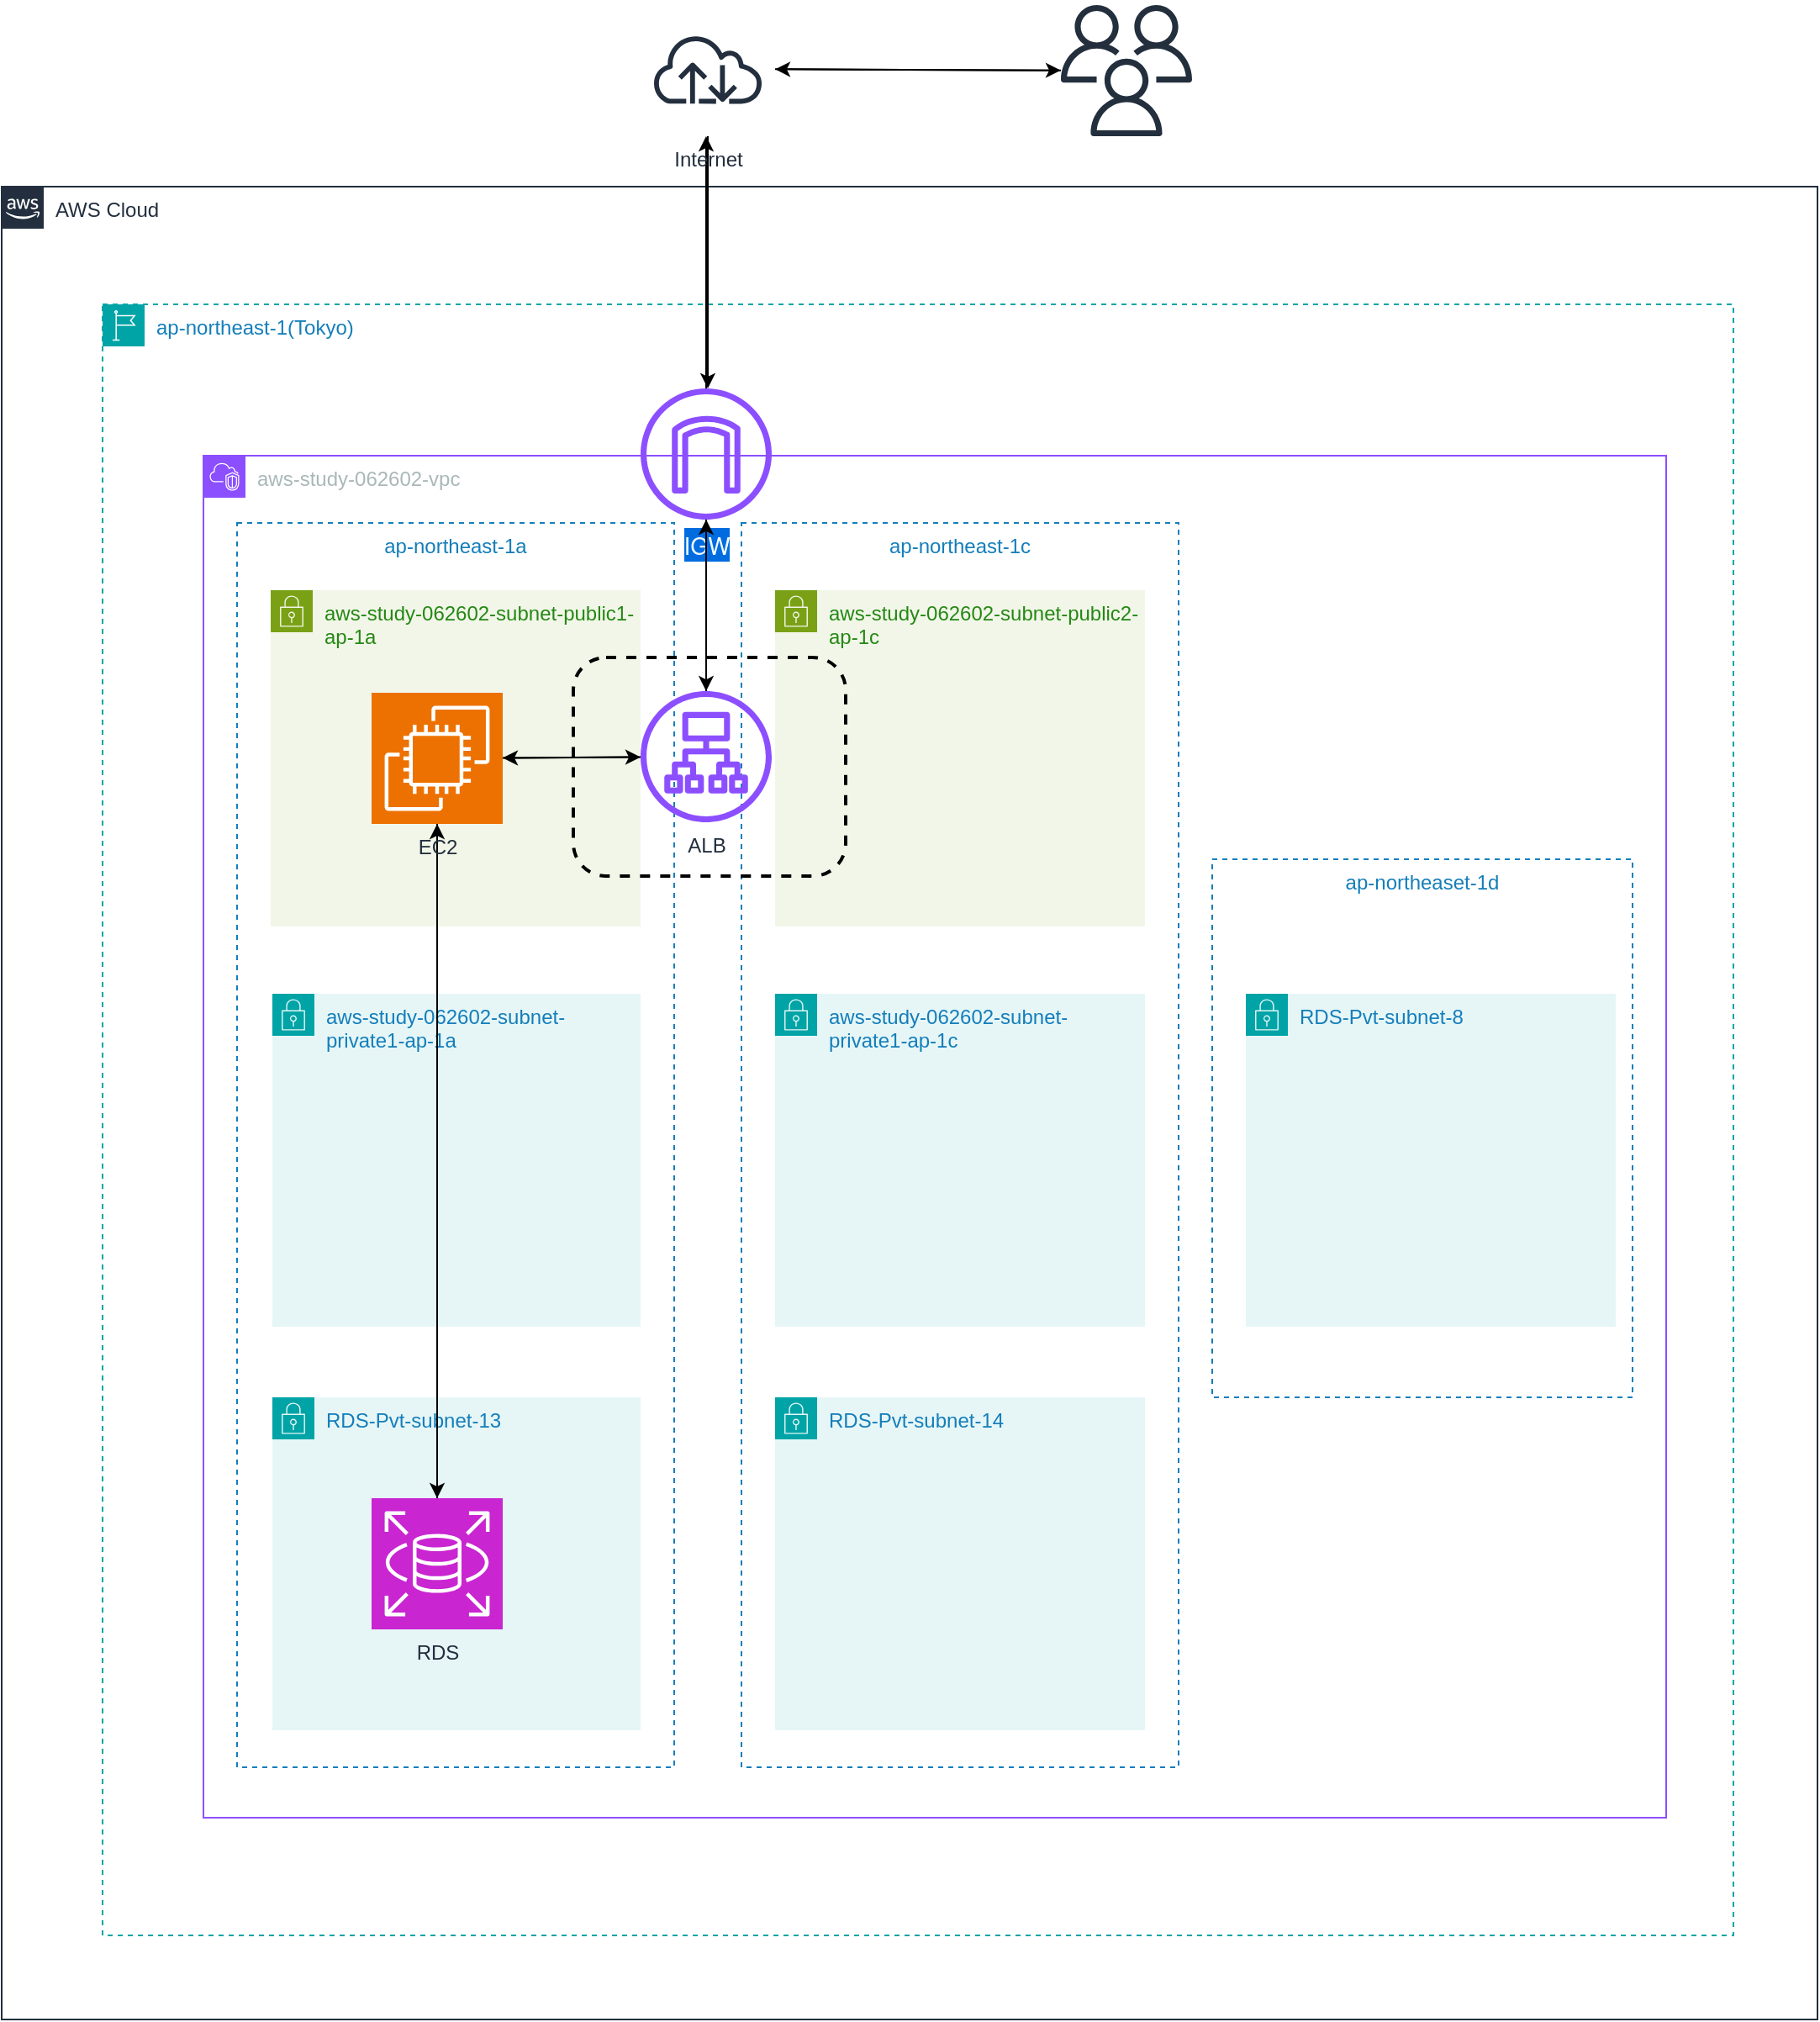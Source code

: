 <mxfile>
    <diagram id="NCd8ddXup4r9nLZ1PZ9U" name="ページ1">
        <mxGraphModel dx="1181" dy="403" grid="1" gridSize="10" guides="1" tooltips="1" connect="1" arrows="1" fold="1" page="1" pageScale="1" pageWidth="827" pageHeight="1169" math="0" shadow="0">
            <root>
                <mxCell id="0"/>
                <mxCell id="1" parent="0" visible="0"/>
                <mxCell id="2" value="AWS" style="locked=1;" parent="0"/>
                <mxCell id="17" value="AWS Cloud" style="points=[[0,0],[0.25,0],[0.5,0],[0.75,0],[1,0],[1,0.25],[1,0.5],[1,0.75],[1,1],[0.75,1],[0.5,1],[0.25,1],[0,1],[0,0.75],[0,0.5],[0,0.25]];outlineConnect=0;gradientColor=none;html=1;whiteSpace=wrap;fontSize=12;fontStyle=0;container=1;pointerEvents=0;collapsible=0;recursiveResize=0;shape=mxgraph.aws4.group;grIcon=mxgraph.aws4.group_aws_cloud_alt;strokeColor=#232F3E;fillColor=none;verticalAlign=top;align=left;spacingLeft=30;fontColor=#232F3E;dashed=0;" parent="2" vertex="1">
                    <mxGeometry x="-120" y="120" width="1080" height="1090" as="geometry"/>
                </mxCell>
                <mxCell id="22" value="ap-northeast-1(Tokyo)" style="points=[[0,0],[0.25,0],[0.5,0],[0.75,0],[1,0],[1,0.25],[1,0.5],[1,0.75],[1,1],[0.75,1],[0.5,1],[0.25,1],[0,1],[0,0.75],[0,0.5],[0,0.25]];outlineConnect=0;gradientColor=none;html=1;whiteSpace=wrap;fontSize=12;fontStyle=0;container=1;pointerEvents=0;collapsible=0;recursiveResize=0;shape=mxgraph.aws4.group;grIcon=mxgraph.aws4.group_region;strokeColor=#00A4A6;fillColor=none;verticalAlign=top;align=left;spacingLeft=30;fontColor=#147EBA;dashed=1;" vertex="1" parent="17">
                    <mxGeometry x="60" y="70" width="970" height="970" as="geometry"/>
                </mxCell>
                <mxCell id="3" value="VPC" style="" parent="0"/>
                <mxCell id="24" value="aws-study-062602-vpc" style="points=[[0,0],[0.25,0],[0.5,0],[0.75,0],[1,0],[1,0.25],[1,0.5],[1,0.75],[1,1],[0.75,1],[0.5,1],[0.25,1],[0,1],[0,0.75],[0,0.5],[0,0.25]];outlineConnect=0;gradientColor=none;html=1;whiteSpace=wrap;fontSize=12;fontStyle=0;container=1;pointerEvents=0;collapsible=0;recursiveResize=0;shape=mxgraph.aws4.group;grIcon=mxgraph.aws4.group_vpc2;strokeColor=#8C4FFF;fillColor=none;verticalAlign=top;align=left;spacingLeft=30;fontColor=#AAB7B8;dashed=0;" vertex="1" parent="3">
                    <mxGeometry y="280" width="870" height="810" as="geometry"/>
                </mxCell>
                <mxCell id="5" value="AZ" style="locked=1;" parent="0"/>
                <mxCell id="VETZi6v3xMVQpALRaujU-21" value="ap-northeast-1a" style="fillColor=none;strokeColor=#147EBA;dashed=1;verticalAlign=top;fontStyle=0;fontColor=#147EBA;whiteSpace=wrap;html=1;" parent="5" vertex="1">
                    <mxGeometry x="20" y="320" width="260" height="740" as="geometry"/>
                </mxCell>
                <mxCell id="VETZi6v3xMVQpALRaujU-22" value="ap-northeast-1c" style="fillColor=none;strokeColor=#147EBA;dashed=1;verticalAlign=top;fontStyle=0;fontColor=#147EBA;whiteSpace=wrap;html=1;" parent="5" vertex="1">
                    <mxGeometry x="320" y="320" width="260" height="740" as="geometry"/>
                </mxCell>
                <mxCell id="bQz1SvjXmM2LHqybezeh-21" value="ap-northeaset-1d" style="fillColor=none;strokeColor=#147EBA;dashed=1;verticalAlign=top;fontStyle=0;fontColor=#147EBA;whiteSpace=wrap;html=1;" parent="5" vertex="1">
                    <mxGeometry x="600" y="520" width="250" height="320" as="geometry"/>
                </mxCell>
                <mxCell id="4" value="サブネット" style="locked=1;" parent="0"/>
                <mxCell id="6" value="リソースグループ" style="" parent="0"/>
                <mxCell id="vBAmFfuKdxLEoq4p0X1e-22" value="&lt;span style=&quot;color: rgb(36, 136, 20);&quot;&gt;aws-study-062602-subnet-public1-ap-1a&lt;/span&gt;" style="points=[[0,0],[0.25,0],[0.5,0],[0.75,0],[1,0],[1,0.25],[1,0.5],[1,0.75],[1,1],[0.75,1],[0.5,1],[0.25,1],[0,1],[0,0.75],[0,0.5],[0,0.25]];outlineConnect=0;gradientColor=none;html=1;whiteSpace=wrap;fontSize=12;fontStyle=0;container=1;pointerEvents=0;collapsible=0;recursiveResize=0;shape=mxgraph.aws4.group;grIcon=mxgraph.aws4.group_security_group;grStroke=0;strokeColor=#7AA116;fillColor=#F2F6E8;verticalAlign=top;align=left;spacingLeft=30;fontColor=#248814;dashed=0;" parent="6" vertex="1">
                    <mxGeometry x="40" y="360" width="220" height="200" as="geometry"/>
                </mxCell>
                <mxCell id="vBAmFfuKdxLEoq4p0X1e-21" value="aws-study-062602-subnet-private1-ap-1a" style="points=[[0,0],[0.25,0],[0.5,0],[0.75,0],[1,0],[1,0.25],[1,0.5],[1,0.75],[1,1],[0.75,1],[0.5,1],[0.25,1],[0,1],[0,0.75],[0,0.5],[0,0.25]];outlineConnect=0;gradientColor=none;html=1;whiteSpace=wrap;fontSize=12;fontStyle=0;container=1;pointerEvents=0;collapsible=0;recursiveResize=0;shape=mxgraph.aws4.group;grIcon=mxgraph.aws4.group_security_group;grStroke=0;strokeColor=#00A4A6;fillColor=#E6F6F7;verticalAlign=top;align=left;spacingLeft=30;fontColor=#147EBA;dashed=0;" parent="6" vertex="1">
                    <mxGeometry x="41" y="600" width="219" height="198" as="geometry"/>
                </mxCell>
                <mxCell id="vBAmFfuKdxLEoq4p0X1e-27" value="aws-study-062602-subnet-public2-ap-1c" style="points=[[0,0],[0.25,0],[0.5,0],[0.75,0],[1,0],[1,0.25],[1,0.5],[1,0.75],[1,1],[0.75,1],[0.5,1],[0.25,1],[0,1],[0,0.75],[0,0.5],[0,0.25]];outlineConnect=0;gradientColor=none;html=1;whiteSpace=wrap;fontSize=12;fontStyle=0;container=1;pointerEvents=0;collapsible=0;recursiveResize=0;shape=mxgraph.aws4.group;grIcon=mxgraph.aws4.group_security_group;grStroke=0;strokeColor=#7AA116;fillColor=#F2F6E8;verticalAlign=top;align=left;spacingLeft=30;fontColor=#248814;dashed=0;" parent="6" vertex="1">
                    <mxGeometry x="340" y="360" width="220" height="200" as="geometry"/>
                </mxCell>
                <mxCell id="SfBKDm_U5bf0pvxqxar4-22" value="" style="rounded=1;whiteSpace=wrap;html=1;dashed=1;strokeWidth=2;strokeColor=default;fillColor=none;" parent="vBAmFfuKdxLEoq4p0X1e-27" vertex="1">
                    <mxGeometry x="-120" y="40" width="162" height="130" as="geometry"/>
                </mxCell>
                <mxCell id="5a-HFbx_jpb5p8lvmORl-21" value="ALB" style="sketch=0;outlineConnect=0;fontColor=#232F3E;gradientColor=none;fillColor=#8C4FFF;strokeColor=none;dashed=0;verticalLabelPosition=bottom;verticalAlign=top;align=center;html=1;fontSize=12;fontStyle=0;aspect=fixed;pointerEvents=1;shape=mxgraph.aws4.application_load_balancer;" parent="vBAmFfuKdxLEoq4p0X1e-27" vertex="1">
                    <mxGeometry x="-80" y="60" width="78" height="78" as="geometry"/>
                </mxCell>
                <mxCell id="vBAmFfuKdxLEoq4p0X1e-28" value="RDS-Pvt-subnet-13" style="points=[[0,0],[0.25,0],[0.5,0],[0.75,0],[1,0],[1,0.25],[1,0.5],[1,0.75],[1,1],[0.75,1],[0.5,1],[0.25,1],[0,1],[0,0.75],[0,0.5],[0,0.25]];outlineConnect=0;gradientColor=none;html=1;whiteSpace=wrap;fontSize=12;fontStyle=0;container=1;pointerEvents=0;collapsible=0;recursiveResize=0;shape=mxgraph.aws4.group;grIcon=mxgraph.aws4.group_security_group;grStroke=0;strokeColor=#00A4A6;fillColor=#E6F6F7;verticalAlign=top;align=left;spacingLeft=30;fontColor=#147EBA;dashed=0;" parent="6" vertex="1">
                    <mxGeometry x="41" y="840" width="219" height="198" as="geometry"/>
                </mxCell>
                <mxCell id="vBAmFfuKdxLEoq4p0X1e-29" value="&lt;span style=&quot;color: rgb(20, 126, 186);&quot;&gt;aws-study-062602-subnet-private1-ap-1c&lt;/span&gt;" style="points=[[0,0],[0.25,0],[0.5,0],[0.75,0],[1,0],[1,0.25],[1,0.5],[1,0.75],[1,1],[0.75,1],[0.5,1],[0.25,1],[0,1],[0,0.75],[0,0.5],[0,0.25]];outlineConnect=0;gradientColor=none;html=1;whiteSpace=wrap;fontSize=12;fontStyle=0;container=1;pointerEvents=0;collapsible=0;recursiveResize=0;shape=mxgraph.aws4.group;grIcon=mxgraph.aws4.group_security_group;grStroke=0;strokeColor=#00A4A6;fillColor=#E6F6F7;verticalAlign=top;align=left;spacingLeft=30;fontColor=#147EBA;dashed=0;" parent="6" vertex="1">
                    <mxGeometry x="340" y="600" width="220" height="198" as="geometry"/>
                </mxCell>
                <mxCell id="vBAmFfuKdxLEoq4p0X1e-30" value="RDS-Pvt-subnet-14" style="points=[[0,0],[0.25,0],[0.5,0],[0.75,0],[1,0],[1,0.25],[1,0.5],[1,0.75],[1,1],[0.75,1],[0.5,1],[0.25,1],[0,1],[0,0.75],[0,0.5],[0,0.25]];outlineConnect=0;gradientColor=none;html=1;whiteSpace=wrap;fontSize=12;fontStyle=0;container=1;pointerEvents=0;collapsible=0;recursiveResize=0;shape=mxgraph.aws4.group;grIcon=mxgraph.aws4.group_security_group;grStroke=0;strokeColor=#00A4A6;fillColor=#E6F6F7;verticalAlign=top;align=left;spacingLeft=30;fontColor=#147EBA;dashed=0;" parent="6" vertex="1">
                    <mxGeometry x="340" y="840" width="220" height="198" as="geometry"/>
                </mxCell>
                <mxCell id="5a-HFbx_jpb5p8lvmORl-26" style="edgeStyle=none;html=1;" parent="6" target="5a-HFbx_jpb5p8lvmORl-21" edge="1">
                    <mxGeometry relative="1" as="geometry">
                        <mxPoint x="178" y="459.756" as="sourcePoint"/>
                    </mxGeometry>
                </mxCell>
                <mxCell id="5a-HFbx_jpb5p8lvmORl-27" style="edgeStyle=none;html=1;" parent="6" source="5a-HFbx_jpb5p8lvmORl-21" target="vBAmFfuKdxLEoq4p0X1e-22" edge="1">
                    <mxGeometry relative="1" as="geometry"/>
                </mxCell>
                <mxCell id="YUyJjPFo-smnwF4wSYnh-22" value="RDS-Pvt-subnet-8" style="points=[[0,0],[0.25,0],[0.5,0],[0.75,0],[1,0],[1,0.25],[1,0.5],[1,0.75],[1,1],[0.75,1],[0.5,1],[0.25,1],[0,1],[0,0.75],[0,0.5],[0,0.25]];outlineConnect=0;gradientColor=none;html=1;whiteSpace=wrap;fontSize=12;fontStyle=0;container=1;pointerEvents=0;collapsible=0;recursiveResize=0;shape=mxgraph.aws4.group;grIcon=mxgraph.aws4.group_security_group;grStroke=0;strokeColor=#00A4A6;fillColor=#E6F6F7;verticalAlign=top;align=left;spacingLeft=30;fontColor=#147EBA;dashed=0;" parent="6" vertex="1">
                    <mxGeometry x="620" y="600" width="220" height="198" as="geometry"/>
                </mxCell>
                <mxCell id="7" value="リソース" style="" parent="0"/>
                <mxCell id="5a-HFbx_jpb5p8lvmORl-25" value="" style="edgeStyle=none;html=1;" parent="7" source="13" target="5a-HFbx_jpb5p8lvmORl-21" edge="1">
                    <mxGeometry relative="1" as="geometry"/>
                </mxCell>
                <mxCell id="xZhPo9JyoqTcJr8I7_4c-26" style="edgeStyle=none;html=1;" parent="7" source="13" edge="1">
                    <mxGeometry relative="1" as="geometry">
                        <mxPoint x="299" y="90" as="targetPoint"/>
                    </mxGeometry>
                </mxCell>
                <mxCell id="13" value="&lt;span style=&quot;caret-color: rgb(240, 251, 255); color: rgb(240, 251, 255); font-family: &amp;quot;Amazon Ember&amp;quot;, &amp;quot;Helvetica Neue&amp;quot;, Roboto, Arial, sans-serif; font-size: 14px; text-align: start; background-color: rgb(0, 108, 224);&quot;&gt;IGW&lt;/span&gt;" style="sketch=0;outlineConnect=0;fontColor=#232F3E;gradientColor=none;fillColor=#8C4FFF;strokeColor=none;dashed=0;verticalLabelPosition=bottom;verticalAlign=top;align=center;html=1;fontSize=12;fontStyle=0;aspect=fixed;pointerEvents=1;shape=mxgraph.aws4.internet_gateway;" parent="7" vertex="1">
                    <mxGeometry x="260" y="240" width="78" height="78" as="geometry"/>
                </mxCell>
                <mxCell id="5a-HFbx_jpb5p8lvmORl-24" style="edgeStyle=none;html=1;strokeWidth=1;" parent="7" source="5a-HFbx_jpb5p8lvmORl-21" target="13" edge="1">
                    <mxGeometry relative="1" as="geometry"/>
                </mxCell>
                <mxCell id="5a-HFbx_jpb5p8lvmORl-28" value="" style="edgeStyle=none;html=1;" parent="7" source="5a-HFbx_jpb5p8lvmORl-21" edge="1">
                    <mxGeometry relative="1" as="geometry">
                        <mxPoint x="178" y="459.756" as="targetPoint"/>
                    </mxGeometry>
                </mxCell>
                <mxCell id="SfBKDm_U5bf0pvxqxar4-26" style="edgeStyle=none;html=1;" parent="7" source="21" target="SfBKDm_U5bf0pvxqxar4-24" edge="1">
                    <mxGeometry relative="1" as="geometry"/>
                </mxCell>
                <mxCell id="21" value="RDS" style="sketch=0;points=[[0,0,0],[0.25,0,0],[0.5,0,0],[0.75,0,0],[1,0,0],[0,1,0],[0.25,1,0],[0.5,1,0],[0.75,1,0],[1,1,0],[0,0.25,0],[0,0.5,0],[0,0.75,0],[1,0.25,0],[1,0.5,0],[1,0.75,0]];outlineConnect=0;fontColor=#232F3E;fillColor=#C925D1;strokeColor=#ffffff;dashed=0;verticalLabelPosition=bottom;verticalAlign=top;align=center;html=1;fontSize=12;fontStyle=0;aspect=fixed;shape=mxgraph.aws4.resourceIcon;resIcon=mxgraph.aws4.rds;" parent="7" vertex="1">
                    <mxGeometry x="100" y="900" width="78" height="78" as="geometry"/>
                </mxCell>
                <mxCell id="SfBKDm_U5bf0pvxqxar4-25" style="edgeStyle=none;html=1;exitX=0.5;exitY=1;exitDx=0;exitDy=0;exitPerimeter=0;" parent="7" source="SfBKDm_U5bf0pvxqxar4-24" target="21" edge="1">
                    <mxGeometry relative="1" as="geometry"/>
                </mxCell>
                <mxCell id="SfBKDm_U5bf0pvxqxar4-24" value="EC2" style="sketch=0;points=[[0,0,0],[0.25,0,0],[0.5,0,0],[0.75,0,0],[1,0,0],[0,1,0],[0.25,1,0],[0.5,1,0],[0.75,1,0],[1,1,0],[0,0.25,0],[0,0.5,0],[0,0.75,0],[1,0.25,0],[1,0.5,0],[1,0.75,0]];outlineConnect=0;fontColor=#232F3E;fillColor=#ED7100;strokeColor=#ffffff;dashed=0;verticalLabelPosition=bottom;verticalAlign=top;align=center;html=1;fontSize=12;fontStyle=0;aspect=fixed;shape=mxgraph.aws4.resourceIcon;resIcon=mxgraph.aws4.ec2;" parent="7" vertex="1">
                    <mxGeometry x="100" y="421" width="78" height="78" as="geometry"/>
                </mxCell>
                <mxCell id="8" value="AWSの外" style="" parent="0"/>
                <mxCell id="xZhPo9JyoqTcJr8I7_4c-25" style="edgeStyle=none;html=1;" parent="8" source="xZhPo9JyoqTcJr8I7_4c-21" edge="1">
                    <mxGeometry relative="1" as="geometry">
                        <mxPoint x="300" y="240" as="targetPoint"/>
                    </mxGeometry>
                </mxCell>
                <mxCell id="xZhPo9JyoqTcJr8I7_4c-27" style="edgeStyle=none;html=1;" parent="8" source="xZhPo9JyoqTcJr8I7_4c-21" target="xZhPo9JyoqTcJr8I7_4c-22" edge="1">
                    <mxGeometry relative="1" as="geometry"/>
                </mxCell>
                <mxCell id="xZhPo9JyoqTcJr8I7_4c-21" value="Internet" style="sketch=0;outlineConnect=0;fontColor=#232F3E;gradientColor=none;strokeColor=#232F3E;fillColor=#ffffff;dashed=0;verticalLabelPosition=bottom;verticalAlign=top;align=center;html=1;fontSize=12;fontStyle=0;aspect=fixed;shape=mxgraph.aws4.resourceIcon;resIcon=mxgraph.aws4.internet;" parent="8" vertex="1">
                    <mxGeometry x="260" y="10" width="80" height="80" as="geometry"/>
                </mxCell>
                <mxCell id="xZhPo9JyoqTcJr8I7_4c-29" style="edgeStyle=none;html=1;" parent="8" source="xZhPo9JyoqTcJr8I7_4c-22" target="xZhPo9JyoqTcJr8I7_4c-21" edge="1">
                    <mxGeometry relative="1" as="geometry"/>
                </mxCell>
                <mxCell id="xZhPo9JyoqTcJr8I7_4c-22" value="" style="sketch=0;outlineConnect=0;fontColor=#232F3E;gradientColor=none;fillColor=#232F3D;strokeColor=default;dashed=0;verticalLabelPosition=bottom;verticalAlign=top;align=center;html=1;fontSize=12;fontStyle=0;aspect=fixed;pointerEvents=1;shape=mxgraph.aws4.users;" parent="8" vertex="1">
                    <mxGeometry x="510" y="12" width="78" height="78" as="geometry"/>
                </mxCell>
                <mxCell id="9" value="フロー" style="locked=1;" parent="0"/>
            </root>
        </mxGraphModel>
    </diagram>
    <diagram id="cAZoFMI142glVhR8YMDO" name="ページ2">
        <mxGraphModel dx="618" dy="647" grid="1" gridSize="10" guides="1" tooltips="1" connect="1" arrows="1" fold="1" page="1" pageScale="1" pageWidth="827" pageHeight="1169" math="0" shadow="0">
            <root>
                <mxCell id="0"/>
                <mxCell id="1" parent="0"/>
                <mxCell id="XQ4cG9X9tebBTMQ-gC2s-1" value="RDS" style="sketch=0;points=[[0,0,0],[0.25,0,0],[0.5,0,0],[0.75,0,0],[1,0,0],[0,1,0],[0.25,1,0],[0.5,1,0],[0.75,1,0],[1,1,0],[0,0.25,0],[0,0.5,0],[0,0.75,0],[1,0.25,0],[1,0.5,0],[1,0.75,0]];outlineConnect=0;fontColor=#232F3E;fillColor=#C925D1;strokeColor=#ffffff;dashed=0;verticalLabelPosition=bottom;verticalAlign=top;align=center;html=1;fontSize=12;fontStyle=0;aspect=fixed;shape=mxgraph.aws4.resourceIcon;resIcon=mxgraph.aws4.rds;" vertex="1" parent="1">
                    <mxGeometry x="210" y="60" width="78" height="78" as="geometry"/>
                </mxCell>
                <mxCell id="XQ4cG9X9tebBTMQ-gC2s-2" value="EC2" style="sketch=0;points=[[0,0,0],[0.25,0,0],[0.5,0,0],[0.75,0,0],[1,0,0],[0,1,0],[0.25,1,0],[0.5,1,0],[0.75,1,0],[1,1,0],[0,0.25,0],[0,0.5,0],[0,0.75,0],[1,0.25,0],[1,0.5,0],[1,0.75,0]];outlineConnect=0;fontColor=#232F3E;fillColor=#ED7100;strokeColor=#ffffff;dashed=0;verticalLabelPosition=bottom;verticalAlign=top;align=center;html=1;fontSize=12;fontStyle=0;aspect=fixed;shape=mxgraph.aws4.resourceIcon;resIcon=mxgraph.aws4.ec2;" vertex="1" parent="1">
                    <mxGeometry x="50" y="60" width="78" height="78" as="geometry"/>
                </mxCell>
                <mxCell id="XQ4cG9X9tebBTMQ-gC2s-3" value="" style="sketch=0;outlineConnect=0;fontColor=#232F3E;gradientColor=none;fillColor=#8C4FFF;strokeColor=none;dashed=0;verticalLabelPosition=bottom;verticalAlign=top;align=center;html=1;fontSize=12;fontStyle=0;aspect=fixed;pointerEvents=1;shape=mxgraph.aws4.application_load_balancer;" vertex="1" parent="1">
                    <mxGeometry x="350" y="30" width="78" height="78" as="geometry"/>
                </mxCell>
                <mxCell id="XQ4cG9X9tebBTMQ-gC2s-4" value="Availability Zone" style="fillColor=none;strokeColor=#147EBA;dashed=1;verticalAlign=top;fontStyle=0;fontColor=#147EBA;whiteSpace=wrap;html=1;" vertex="1" parent="1">
                    <mxGeometry x="70" y="210" width="130" height="130" as="geometry"/>
                </mxCell>
                <mxCell id="XQ4cG9X9tebBTMQ-gC2s-5" value="Private subnet" style="points=[[0,0],[0.25,0],[0.5,0],[0.75,0],[1,0],[1,0.25],[1,0.5],[1,0.75],[1,1],[0.75,1],[0.5,1],[0.25,1],[0,1],[0,0.75],[0,0.5],[0,0.25]];outlineConnect=0;gradientColor=none;html=1;whiteSpace=wrap;fontSize=12;fontStyle=0;container=1;pointerEvents=0;collapsible=0;recursiveResize=0;shape=mxgraph.aws4.group;grIcon=mxgraph.aws4.group_security_group;grStroke=0;strokeColor=#00A4A6;fillColor=#E6F6F7;verticalAlign=top;align=left;spacingLeft=30;fontColor=#147EBA;dashed=0;" vertex="1" parent="1">
                    <mxGeometry x="240" y="210" width="130" height="130" as="geometry"/>
                </mxCell>
                <mxCell id="XQ4cG9X9tebBTMQ-gC2s-6" value="Public subnet" style="points=[[0,0],[0.25,0],[0.5,0],[0.75,0],[1,0],[1,0.25],[1,0.5],[1,0.75],[1,1],[0.75,1],[0.5,1],[0.25,1],[0,1],[0,0.75],[0,0.5],[0,0.25]];outlineConnect=0;gradientColor=none;html=1;whiteSpace=wrap;fontSize=12;fontStyle=0;container=1;pointerEvents=0;collapsible=0;recursiveResize=0;shape=mxgraph.aws4.group;grIcon=mxgraph.aws4.group_security_group;grStroke=0;strokeColor=#7AA116;fillColor=#F2F6E8;verticalAlign=top;align=left;spacingLeft=30;fontColor=#248814;dashed=0;" vertex="1" parent="1">
                    <mxGeometry x="390" y="210" width="130" height="130" as="geometry"/>
                </mxCell>
                <mxCell id="XQ4cG9X9tebBTMQ-gC2s-7" value="VPC" style="sketch=0;outlineConnect=0;gradientColor=none;html=1;whiteSpace=wrap;fontSize=12;fontStyle=0;shape=mxgraph.aws4.group;grIcon=mxgraph.aws4.group_vpc;strokeColor=#B6BABF;fillColor=none;verticalAlign=top;align=left;spacingLeft=30;fontColor=#B6BABF;dashed=0;" vertex="1" parent="1">
                    <mxGeometry x="70" y="400" width="130" height="130" as="geometry"/>
                </mxCell>
                <mxCell id="XQ4cG9X9tebBTMQ-gC2s-8" value="igw" style="sketch=0;outlineConnect=0;fontColor=#232F3E;gradientColor=none;fillColor=#8C4FFF;strokeColor=none;dashed=0;verticalLabelPosition=bottom;verticalAlign=top;align=center;html=1;fontSize=12;fontStyle=0;aspect=fixed;pointerEvents=1;shape=mxgraph.aws4.internet_gateway;" vertex="1" parent="1">
                    <mxGeometry x="450" y="80" width="78" height="78" as="geometry"/>
                </mxCell>
                <mxCell id="XQ4cG9X9tebBTMQ-gC2s-9" value="VPC" style="sketch=0;outlineConnect=0;gradientColor=none;html=1;whiteSpace=wrap;fontSize=12;fontStyle=0;shape=mxgraph.aws4.group;grIcon=mxgraph.aws4.group_vpc;strokeColor=#879196;fillColor=none;verticalAlign=top;align=left;spacingLeft=30;fontColor=#879196;dashed=0;" vertex="1" parent="1">
                    <mxGeometry x="260" y="400" width="130" height="130" as="geometry"/>
                </mxCell>
                <mxCell id="XQ4cG9X9tebBTMQ-gC2s-10" value="" style="sketch=0;points=[[0,0,0],[0.25,0,0],[0.5,0,0],[0.75,0,0],[1,0,0],[0,1,0],[0.25,1,0],[0.5,1,0],[0.75,1,0],[1,1,0],[0,0.25,0],[0,0.5,0],[0,0.75,0],[1,0.25,0],[1,0.5,0],[1,0.75,0]];outlineConnect=0;fontColor=#232F3E;fillColor=#7AA116;strokeColor=#ffffff;dashed=0;verticalLabelPosition=bottom;verticalAlign=top;align=center;html=1;fontSize=12;fontStyle=0;aspect=fixed;shape=mxgraph.aws4.resourceIcon;resIcon=mxgraph.aws4.s3;" vertex="1" parent="1">
                    <mxGeometry x="528" y="2" width="78" height="78" as="geometry"/>
                </mxCell>
                <mxCell id="XQ4cG9X9tebBTMQ-gC2s-11" value="Internet" style="sketch=0;outlineConnect=0;fontColor=#232F3E;gradientColor=none;strokeColor=#232F3E;fillColor=#ffffff;dashed=0;verticalLabelPosition=bottom;verticalAlign=top;align=center;html=1;fontSize=12;fontStyle=0;aspect=fixed;shape=mxgraph.aws4.resourceIcon;resIcon=mxgraph.aws4.internet;" vertex="1" parent="1">
                    <mxGeometry x="425" y="370" width="60" height="60" as="geometry"/>
                </mxCell>
                <mxCell id="XQ4cG9X9tebBTMQ-gC2s-12" value="" style="sketch=0;outlineConnect=0;fontColor=#232F3E;gradientColor=none;fillColor=#232F3D;strokeColor=default;dashed=0;verticalLabelPosition=bottom;verticalAlign=top;align=center;html=1;fontSize=12;fontStyle=0;aspect=fixed;pointerEvents=1;shape=mxgraph.aws4.users;" vertex="1" parent="1">
                    <mxGeometry x="416" y="460" width="78" height="78" as="geometry"/>
                </mxCell>
            </root>
        </mxGraphModel>
    </diagram>
</mxfile>